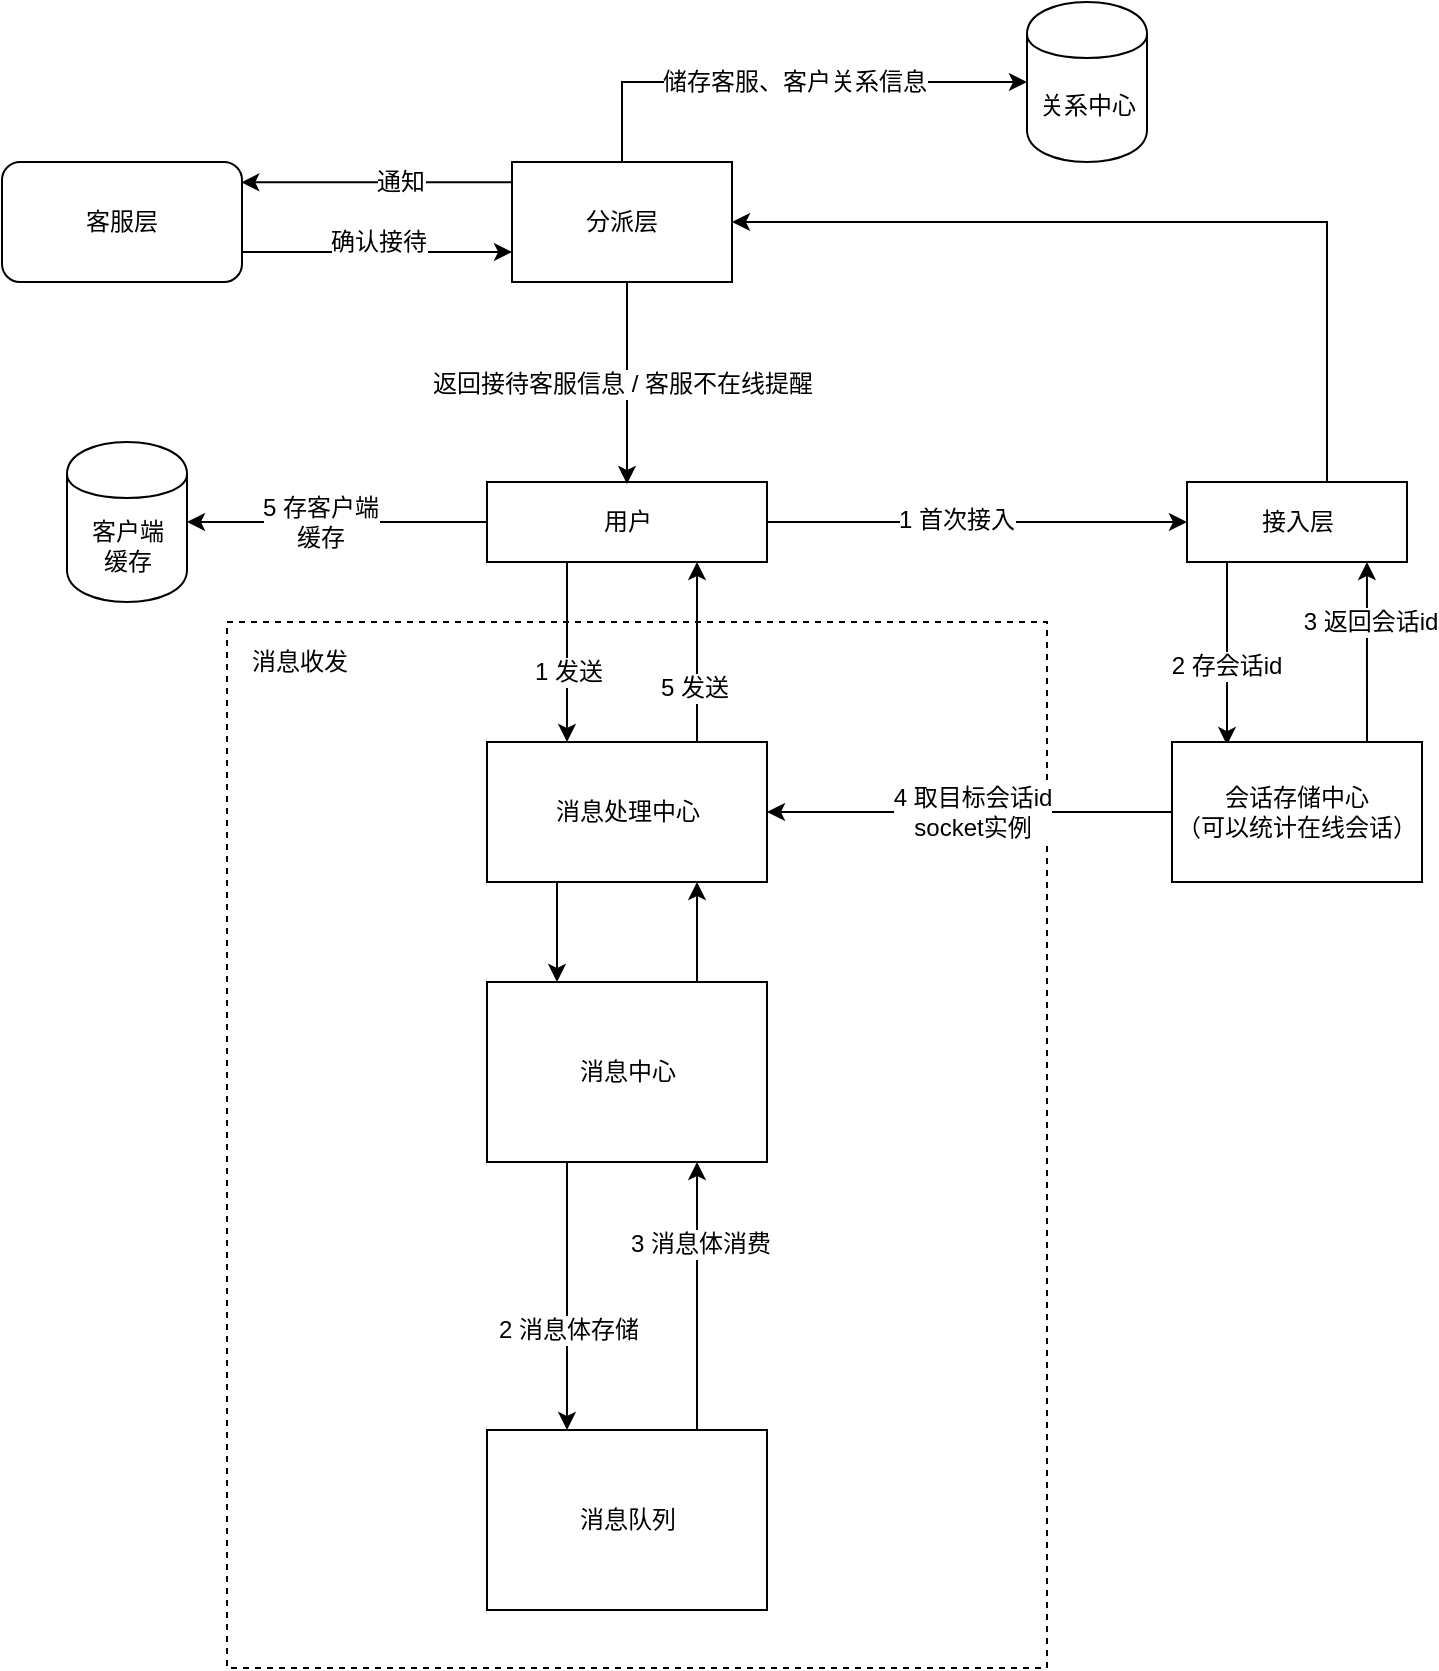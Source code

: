 <mxfile version="11.0.4" type="github"><diagram id="UHUpflMHdFGk2PIyAq20" name="第 1 页"><mxGraphModel dx="2370" dy="1273" grid="1" gridSize="10" guides="1" tooltips="1" connect="1" arrows="1" fold="1" page="1" pageScale="1" pageWidth="827" pageHeight="1169" math="0" shadow="0"><root><mxCell id="0"/><mxCell id="1" parent="0"/><mxCell id="b_jkKoarcVCC3NnBa35l-51" value="" style="whiteSpace=wrap;html=1;dashed=1;" parent="1" vertex="1"><mxGeometry x="177.5" y="600" width="410" height="523" as="geometry"/></mxCell><mxCell id="b_jkKoarcVCC3NnBa35l-10" style="edgeStyle=orthogonalEdgeStyle;rounded=0;orthogonalLoop=1;jettySize=auto;html=1;entryX=0;entryY=0.5;entryDx=0;entryDy=0;" parent="1" source="b_jkKoarcVCC3NnBa35l-1" target="b_jkKoarcVCC3NnBa35l-4" edge="1"><mxGeometry relative="1" as="geometry"/></mxCell><mxCell id="b_jkKoarcVCC3NnBa35l-11" value="1 首次接入" style="text;html=1;resizable=0;points=[];align=center;verticalAlign=middle;labelBackgroundColor=#ffffff;" parent="b_jkKoarcVCC3NnBa35l-10" vertex="1" connectable="0"><mxGeometry x="-0.107" y="1" relative="1" as="geometry"><mxPoint as="offset"/></mxGeometry></mxCell><mxCell id="b_jkKoarcVCC3NnBa35l-32" value="" style="edgeStyle=orthogonalEdgeStyle;rounded=0;orthogonalLoop=1;jettySize=auto;html=1;" parent="1" source="b_jkKoarcVCC3NnBa35l-1" target="b_jkKoarcVCC3NnBa35l-31" edge="1"><mxGeometry relative="1" as="geometry"><Array as="points"><mxPoint x="347.5" y="620"/><mxPoint x="347.5" y="620"/></Array></mxGeometry></mxCell><mxCell id="b_jkKoarcVCC3NnBa35l-34" value="1 发送" style="text;html=1;resizable=0;points=[];align=center;verticalAlign=middle;labelBackgroundColor=#ffffff;" parent="b_jkKoarcVCC3NnBa35l-32" vertex="1" connectable="0"><mxGeometry x="0.667" y="-4" relative="1" as="geometry"><mxPoint x="4" y="-20" as="offset"/></mxGeometry></mxCell><mxCell id="b_jkKoarcVCC3NnBa35l-48" value="" style="edgeStyle=orthogonalEdgeStyle;rounded=0;orthogonalLoop=1;jettySize=auto;html=1;entryX=1;entryY=0.5;entryDx=0;entryDy=0;" parent="1" source="b_jkKoarcVCC3NnBa35l-1" target="b_jkKoarcVCC3NnBa35l-50" edge="1"><mxGeometry relative="1" as="geometry"><mxPoint x="167.5" y="550" as="targetPoint"/></mxGeometry></mxCell><mxCell id="b_jkKoarcVCC3NnBa35l-49" value="5 存客户端&lt;br&gt;缓存" style="text;html=1;resizable=0;points=[];align=center;verticalAlign=middle;labelBackgroundColor=#ffffff;" parent="b_jkKoarcVCC3NnBa35l-48" vertex="1" connectable="0"><mxGeometry x="0.686" y="2" relative="1" as="geometry"><mxPoint x="42.5" y="-2" as="offset"/></mxGeometry></mxCell><mxCell id="b_jkKoarcVCC3NnBa35l-1" value="用户" style="rounded=0;whiteSpace=wrap;html=1;" parent="1" vertex="1"><mxGeometry x="307.5" y="530" width="140" height="40" as="geometry"/></mxCell><mxCell id="b_jkKoarcVCC3NnBa35l-33" style="edgeStyle=orthogonalEdgeStyle;rounded=0;orthogonalLoop=1;jettySize=auto;html=1;exitX=0.75;exitY=0;exitDx=0;exitDy=0;" parent="1" source="b_jkKoarcVCC3NnBa35l-31" edge="1"><mxGeometry relative="1" as="geometry"><mxPoint x="412.5" y="570" as="targetPoint"/><Array as="points"><mxPoint x="412.5" y="570"/></Array></mxGeometry></mxCell><mxCell id="b_jkKoarcVCC3NnBa35l-35" value="5 发送" style="text;html=1;resizable=0;points=[];align=center;verticalAlign=middle;labelBackgroundColor=#ffffff;" parent="b_jkKoarcVCC3NnBa35l-33" vertex="1" connectable="0"><mxGeometry x="0.559" y="-3" relative="1" as="geometry"><mxPoint x="-5" y="43" as="offset"/></mxGeometry></mxCell><mxCell id="b_jkKoarcVCC3NnBa35l-36" style="edgeStyle=orthogonalEdgeStyle;rounded=0;orthogonalLoop=1;jettySize=auto;html=1;exitX=0.25;exitY=1;exitDx=0;exitDy=0;entryX=0.25;entryY=0;entryDx=0;entryDy=0;" parent="1" source="b_jkKoarcVCC3NnBa35l-31" target="b_jkKoarcVCC3NnBa35l-2" edge="1"><mxGeometry relative="1" as="geometry"/></mxCell><mxCell id="b_jkKoarcVCC3NnBa35l-31" value="消息处理中心" style="rounded=0;whiteSpace=wrap;html=1;" parent="1" vertex="1"><mxGeometry x="307.5" y="660" width="140" height="70" as="geometry"/></mxCell><mxCell id="b_jkKoarcVCC3NnBa35l-25" value="" style="edgeStyle=orthogonalEdgeStyle;rounded=0;orthogonalLoop=1;jettySize=auto;html=1;" parent="1" source="b_jkKoarcVCC3NnBa35l-2" target="b_jkKoarcVCC3NnBa35l-24" edge="1"><mxGeometry relative="1" as="geometry"><Array as="points"><mxPoint x="347.5" y="900"/><mxPoint x="347.5" y="900"/></Array></mxGeometry></mxCell><mxCell id="b_jkKoarcVCC3NnBa35l-27" value="2 消息体存储" style="text;html=1;resizable=0;points=[];align=center;verticalAlign=middle;labelBackgroundColor=#ffffff;" parent="b_jkKoarcVCC3NnBa35l-25" vertex="1" connectable="0"><mxGeometry x="-0.247" y="-1" relative="1" as="geometry"><mxPoint x="1" y="33" as="offset"/></mxGeometry></mxCell><mxCell id="b_jkKoarcVCC3NnBa35l-37" style="edgeStyle=orthogonalEdgeStyle;rounded=0;orthogonalLoop=1;jettySize=auto;html=1;exitX=0.75;exitY=0;exitDx=0;exitDy=0;entryX=0.75;entryY=1;entryDx=0;entryDy=0;" parent="1" source="b_jkKoarcVCC3NnBa35l-2" target="b_jkKoarcVCC3NnBa35l-31" edge="1"><mxGeometry relative="1" as="geometry"/></mxCell><mxCell id="b_jkKoarcVCC3NnBa35l-2" value="消息中心" style="rounded=0;whiteSpace=wrap;html=1;" parent="1" vertex="1"><mxGeometry x="307.5" y="780" width="140" height="90" as="geometry"/></mxCell><mxCell id="b_jkKoarcVCC3NnBa35l-28" style="edgeStyle=orthogonalEdgeStyle;rounded=0;orthogonalLoop=1;jettySize=auto;html=1;exitX=0.75;exitY=0;exitDx=0;exitDy=0;entryX=0.75;entryY=1;entryDx=0;entryDy=0;" parent="1" source="b_jkKoarcVCC3NnBa35l-24" target="b_jkKoarcVCC3NnBa35l-2" edge="1"><mxGeometry relative="1" as="geometry"/></mxCell><mxCell id="b_jkKoarcVCC3NnBa35l-29" value="3 消息体消费" style="text;html=1;resizable=0;points=[];align=center;verticalAlign=middle;labelBackgroundColor=#ffffff;" parent="b_jkKoarcVCC3NnBa35l-28" vertex="1" connectable="0"><mxGeometry x="0.728" y="-1" relative="1" as="geometry"><mxPoint y="23" as="offset"/></mxGeometry></mxCell><mxCell id="b_jkKoarcVCC3NnBa35l-24" value="消息队列" style="rounded=0;whiteSpace=wrap;html=1;" parent="1" vertex="1"><mxGeometry x="307.5" y="1004" width="140" height="90" as="geometry"/></mxCell><mxCell id="b_jkKoarcVCC3NnBa35l-16" value="" style="edgeStyle=orthogonalEdgeStyle;rounded=0;orthogonalLoop=1;jettySize=auto;html=1;entryX=0.22;entryY=0.022;entryDx=0;entryDy=0;entryPerimeter=0;" parent="1" source="b_jkKoarcVCC3NnBa35l-4" target="b_jkKoarcVCC3NnBa35l-7" edge="1"><mxGeometry relative="1" as="geometry"><mxPoint x="887.5" y="610" as="targetPoint"/><Array as="points"><mxPoint x="677.5" y="590"/><mxPoint x="677.5" y="590"/></Array></mxGeometry></mxCell><mxCell id="b_jkKoarcVCC3NnBa35l-17" value="2 存会话id" style="text;html=1;resizable=0;points=[];align=center;verticalAlign=middle;labelBackgroundColor=#ffffff;" parent="b_jkKoarcVCC3NnBa35l-16" vertex="1" connectable="0"><mxGeometry x="0.312" y="-3" relative="1" as="geometry"><mxPoint x="2" y="-8.5" as="offset"/></mxGeometry></mxCell><mxCell id="n077IPHjAajFplxyVAiY-5" value="" style="edgeStyle=orthogonalEdgeStyle;rounded=0;orthogonalLoop=1;jettySize=auto;html=1;entryX=1;entryY=0.5;entryDx=0;entryDy=0;" edge="1" parent="1" source="b_jkKoarcVCC3NnBa35l-4" target="n077IPHjAajFplxyVAiY-4"><mxGeometry relative="1" as="geometry"><Array as="points"><mxPoint x="727.5" y="400"/></Array></mxGeometry></mxCell><mxCell id="b_jkKoarcVCC3NnBa35l-4" value="接入层" style="rounded=0;whiteSpace=wrap;html=1;" parent="1" vertex="1"><mxGeometry x="657.5" y="530" width="110" height="40" as="geometry"/></mxCell><mxCell id="n077IPHjAajFplxyVAiY-6" style="edgeStyle=orthogonalEdgeStyle;rounded=0;orthogonalLoop=1;jettySize=auto;html=1;entryX=0.997;entryY=0.169;entryDx=0;entryDy=0;entryPerimeter=0;" edge="1" parent="1" source="n077IPHjAajFplxyVAiY-4" target="n077IPHjAajFplxyVAiY-3"><mxGeometry relative="1" as="geometry"><Array as="points"><mxPoint x="295" y="380"/></Array></mxGeometry></mxCell><mxCell id="n077IPHjAajFplxyVAiY-7" value="通知" style="text;html=1;resizable=0;points=[];align=center;verticalAlign=middle;labelBackgroundColor=#ffffff;" vertex="1" connectable="0" parent="n077IPHjAajFplxyVAiY-6"><mxGeometry x="0.7" y="3" relative="1" as="geometry"><mxPoint x="59" y="-3" as="offset"/></mxGeometry></mxCell><mxCell id="n077IPHjAajFplxyVAiY-10" style="edgeStyle=orthogonalEdgeStyle;rounded=0;orthogonalLoop=1;jettySize=auto;html=1;" edge="1" parent="1" source="n077IPHjAajFplxyVAiY-4"><mxGeometry relative="1" as="geometry"><mxPoint x="377.5" y="531" as="targetPoint"/><Array as="points"><mxPoint x="377.5" y="531"/></Array></mxGeometry></mxCell><mxCell id="n077IPHjAajFplxyVAiY-11" value="返回接待客服信息 / 客服不在线提醒" style="text;html=1;resizable=0;points=[];align=center;verticalAlign=middle;labelBackgroundColor=#ffffff;" vertex="1" connectable="0" parent="n077IPHjAajFplxyVAiY-10"><mxGeometry x="-0.864" y="1" relative="1" as="geometry"><mxPoint x="-3.5" y="43.5" as="offset"/></mxGeometry></mxCell><mxCell id="n077IPHjAajFplxyVAiY-13" style="edgeStyle=orthogonalEdgeStyle;rounded=0;orthogonalLoop=1;jettySize=auto;html=1;" edge="1" parent="1" source="n077IPHjAajFplxyVAiY-4" target="n077IPHjAajFplxyVAiY-12"><mxGeometry relative="1" as="geometry"><Array as="points"><mxPoint x="375.5" y="330"/></Array></mxGeometry></mxCell><mxCell id="n077IPHjAajFplxyVAiY-14" value="储存客服、客户关系信息" style="text;html=1;resizable=0;points=[];align=center;verticalAlign=middle;labelBackgroundColor=#ffffff;" vertex="1" connectable="0" parent="n077IPHjAajFplxyVAiY-13"><mxGeometry x="-0.526" y="-9" relative="1" as="geometry"><mxPoint x="68" y="-9" as="offset"/></mxGeometry></mxCell><mxCell id="n077IPHjAajFplxyVAiY-4" value="分派层" style="rounded=0;whiteSpace=wrap;html=1;" vertex="1" parent="1"><mxGeometry x="320" y="370" width="110" height="60" as="geometry"/></mxCell><mxCell id="b_jkKoarcVCC3NnBa35l-42" style="edgeStyle=orthogonalEdgeStyle;rounded=0;orthogonalLoop=1;jettySize=auto;html=1;entryX=1;entryY=0.5;entryDx=0;entryDy=0;" parent="1" source="b_jkKoarcVCC3NnBa35l-7" target="b_jkKoarcVCC3NnBa35l-31" edge="1"><mxGeometry relative="1" as="geometry"/></mxCell><mxCell id="b_jkKoarcVCC3NnBa35l-43" value="4 取目标会话id&lt;br&gt;socket实例" style="text;html=1;resizable=0;points=[];align=center;verticalAlign=middle;labelBackgroundColor=#ffffff;" parent="b_jkKoarcVCC3NnBa35l-42" vertex="1" connectable="0"><mxGeometry x="0.714" y="2" relative="1" as="geometry"><mxPoint x="73" y="-2" as="offset"/></mxGeometry></mxCell><mxCell id="b_jkKoarcVCC3NnBa35l-45" style="edgeStyle=orthogonalEdgeStyle;rounded=0;orthogonalLoop=1;jettySize=auto;html=1;entryX=0.818;entryY=1;entryDx=0;entryDy=0;entryPerimeter=0;" parent="1" source="b_jkKoarcVCC3NnBa35l-7" target="b_jkKoarcVCC3NnBa35l-4" edge="1"><mxGeometry relative="1" as="geometry"><Array as="points"><mxPoint x="747.5" y="650"/><mxPoint x="747.5" y="650"/></Array></mxGeometry></mxCell><mxCell id="b_jkKoarcVCC3NnBa35l-46" value="3 返回会话id" style="text;html=1;resizable=0;points=[];align=center;verticalAlign=middle;labelBackgroundColor=#ffffff;" parent="b_jkKoarcVCC3NnBa35l-45" vertex="1" connectable="0"><mxGeometry x="0.748" y="-1" relative="1" as="geometry"><mxPoint y="18.5" as="offset"/></mxGeometry></mxCell><mxCell id="b_jkKoarcVCC3NnBa35l-7" value="会话存储中心&lt;br&gt;（可以统计在线会话）" style="rounded=0;whiteSpace=wrap;html=1;" parent="1" vertex="1"><mxGeometry x="650" y="660" width="125" height="70" as="geometry"/></mxCell><mxCell id="b_jkKoarcVCC3NnBa35l-50" value="客户端&lt;br&gt;缓存" style="shape=cylinder;whiteSpace=wrap;html=1;boundedLbl=1;backgroundOutline=1;" parent="1" vertex="1"><mxGeometry x="97.5" y="510" width="60" height="80" as="geometry"/></mxCell><mxCell id="n077IPHjAajFplxyVAiY-1" value="消息收发" style="text;html=1;resizable=0;points=[];autosize=1;align=left;verticalAlign=top;spacingTop=-4;" vertex="1" parent="1"><mxGeometry x="187.5" y="610" width="60" height="20" as="geometry"/></mxCell><mxCell id="n077IPHjAajFplxyVAiY-8" style="edgeStyle=orthogonalEdgeStyle;rounded=0;orthogonalLoop=1;jettySize=auto;html=1;exitX=1;exitY=0.75;exitDx=0;exitDy=0;" edge="1" parent="1" source="n077IPHjAajFplxyVAiY-3"><mxGeometry relative="1" as="geometry"><mxPoint x="320" y="415" as="targetPoint"/><Array as="points"><mxPoint x="320" y="415"/><mxPoint x="320" y="415"/></Array></mxGeometry></mxCell><mxCell id="n077IPHjAajFplxyVAiY-9" value="确认接待" style="text;html=1;resizable=0;points=[];align=center;verticalAlign=middle;labelBackgroundColor=#ffffff;" vertex="1" connectable="0" parent="n077IPHjAajFplxyVAiY-8"><mxGeometry x="-0.77" relative="1" as="geometry"><mxPoint x="52.5" y="-5" as="offset"/></mxGeometry></mxCell><mxCell id="n077IPHjAajFplxyVAiY-3" value="客服层" style="rounded=1;whiteSpace=wrap;html=1;" vertex="1" parent="1"><mxGeometry x="65" y="370" width="120" height="60" as="geometry"/></mxCell><mxCell id="n077IPHjAajFplxyVAiY-12" value="关系中心" style="shape=cylinder;whiteSpace=wrap;html=1;boundedLbl=1;backgroundOutline=1;" vertex="1" parent="1"><mxGeometry x="577.5" y="290" width="60" height="80" as="geometry"/></mxCell></root></mxGraphModel></diagram></mxfile>